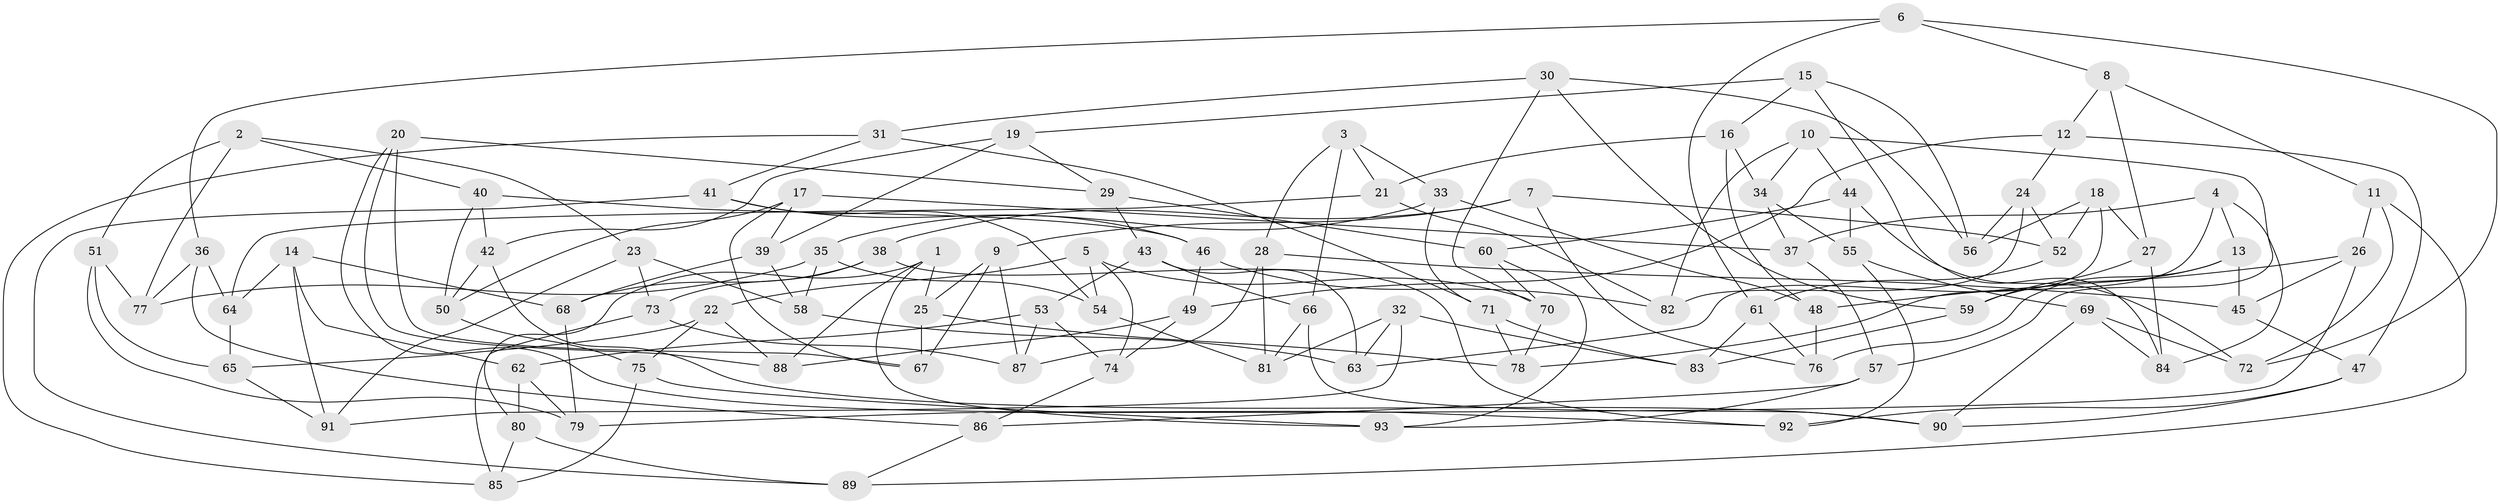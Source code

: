 // Generated by graph-tools (version 1.1) at 2025/11/02/27/25 16:11:46]
// undirected, 93 vertices, 186 edges
graph export_dot {
graph [start="1"]
  node [color=gray90,style=filled];
  1;
  2;
  3;
  4;
  5;
  6;
  7;
  8;
  9;
  10;
  11;
  12;
  13;
  14;
  15;
  16;
  17;
  18;
  19;
  20;
  21;
  22;
  23;
  24;
  25;
  26;
  27;
  28;
  29;
  30;
  31;
  32;
  33;
  34;
  35;
  36;
  37;
  38;
  39;
  40;
  41;
  42;
  43;
  44;
  45;
  46;
  47;
  48;
  49;
  50;
  51;
  52;
  53;
  54;
  55;
  56;
  57;
  58;
  59;
  60;
  61;
  62;
  63;
  64;
  65;
  66;
  67;
  68;
  69;
  70;
  71;
  72;
  73;
  74;
  75;
  76;
  77;
  78;
  79;
  80;
  81;
  82;
  83;
  84;
  85;
  86;
  87;
  88;
  89;
  90;
  91;
  92;
  93;
  1 -- 80;
  1 -- 88;
  1 -- 25;
  1 -- 93;
  2 -- 51;
  2 -- 40;
  2 -- 23;
  2 -- 77;
  3 -- 33;
  3 -- 21;
  3 -- 28;
  3 -- 66;
  4 -- 78;
  4 -- 37;
  4 -- 13;
  4 -- 84;
  5 -- 74;
  5 -- 70;
  5 -- 54;
  5 -- 22;
  6 -- 72;
  6 -- 61;
  6 -- 36;
  6 -- 8;
  7 -- 38;
  7 -- 76;
  7 -- 9;
  7 -- 52;
  8 -- 27;
  8 -- 11;
  8 -- 12;
  9 -- 67;
  9 -- 25;
  9 -- 87;
  10 -- 44;
  10 -- 57;
  10 -- 82;
  10 -- 34;
  11 -- 89;
  11 -- 72;
  11 -- 26;
  12 -- 24;
  12 -- 47;
  12 -- 49;
  13 -- 76;
  13 -- 59;
  13 -- 45;
  14 -- 68;
  14 -- 62;
  14 -- 64;
  14 -- 91;
  15 -- 84;
  15 -- 19;
  15 -- 56;
  15 -- 16;
  16 -- 48;
  16 -- 34;
  16 -- 21;
  17 -- 37;
  17 -- 67;
  17 -- 39;
  17 -- 50;
  18 -- 63;
  18 -- 56;
  18 -- 52;
  18 -- 27;
  19 -- 42;
  19 -- 29;
  19 -- 39;
  20 -- 67;
  20 -- 29;
  20 -- 88;
  20 -- 92;
  21 -- 82;
  21 -- 64;
  22 -- 65;
  22 -- 75;
  22 -- 88;
  23 -- 91;
  23 -- 58;
  23 -- 73;
  24 -- 52;
  24 -- 56;
  24 -- 82;
  25 -- 78;
  25 -- 67;
  26 -- 45;
  26 -- 48;
  26 -- 79;
  27 -- 84;
  27 -- 59;
  28 -- 45;
  28 -- 87;
  28 -- 81;
  29 -- 60;
  29 -- 43;
  30 -- 56;
  30 -- 31;
  30 -- 70;
  30 -- 59;
  31 -- 41;
  31 -- 85;
  31 -- 71;
  32 -- 83;
  32 -- 63;
  32 -- 91;
  32 -- 81;
  33 -- 35;
  33 -- 71;
  33 -- 48;
  34 -- 55;
  34 -- 37;
  35 -- 54;
  35 -- 77;
  35 -- 58;
  36 -- 86;
  36 -- 77;
  36 -- 64;
  37 -- 57;
  38 -- 68;
  38 -- 73;
  38 -- 92;
  39 -- 68;
  39 -- 58;
  40 -- 42;
  40 -- 50;
  40 -- 46;
  41 -- 46;
  41 -- 54;
  41 -- 89;
  42 -- 50;
  42 -- 90;
  43 -- 53;
  43 -- 63;
  43 -- 66;
  44 -- 60;
  44 -- 55;
  44 -- 72;
  45 -- 47;
  46 -- 49;
  46 -- 82;
  47 -- 92;
  47 -- 90;
  48 -- 76;
  49 -- 74;
  49 -- 88;
  50 -- 75;
  51 -- 65;
  51 -- 79;
  51 -- 77;
  52 -- 61;
  53 -- 74;
  53 -- 62;
  53 -- 87;
  54 -- 81;
  55 -- 92;
  55 -- 69;
  57 -- 93;
  57 -- 86;
  58 -- 63;
  59 -- 83;
  60 -- 70;
  60 -- 93;
  61 -- 83;
  61 -- 76;
  62 -- 79;
  62 -- 80;
  64 -- 65;
  65 -- 91;
  66 -- 81;
  66 -- 90;
  68 -- 79;
  69 -- 90;
  69 -- 84;
  69 -- 72;
  70 -- 78;
  71 -- 78;
  71 -- 83;
  73 -- 85;
  73 -- 87;
  74 -- 86;
  75 -- 93;
  75 -- 85;
  80 -- 85;
  80 -- 89;
  86 -- 89;
}

